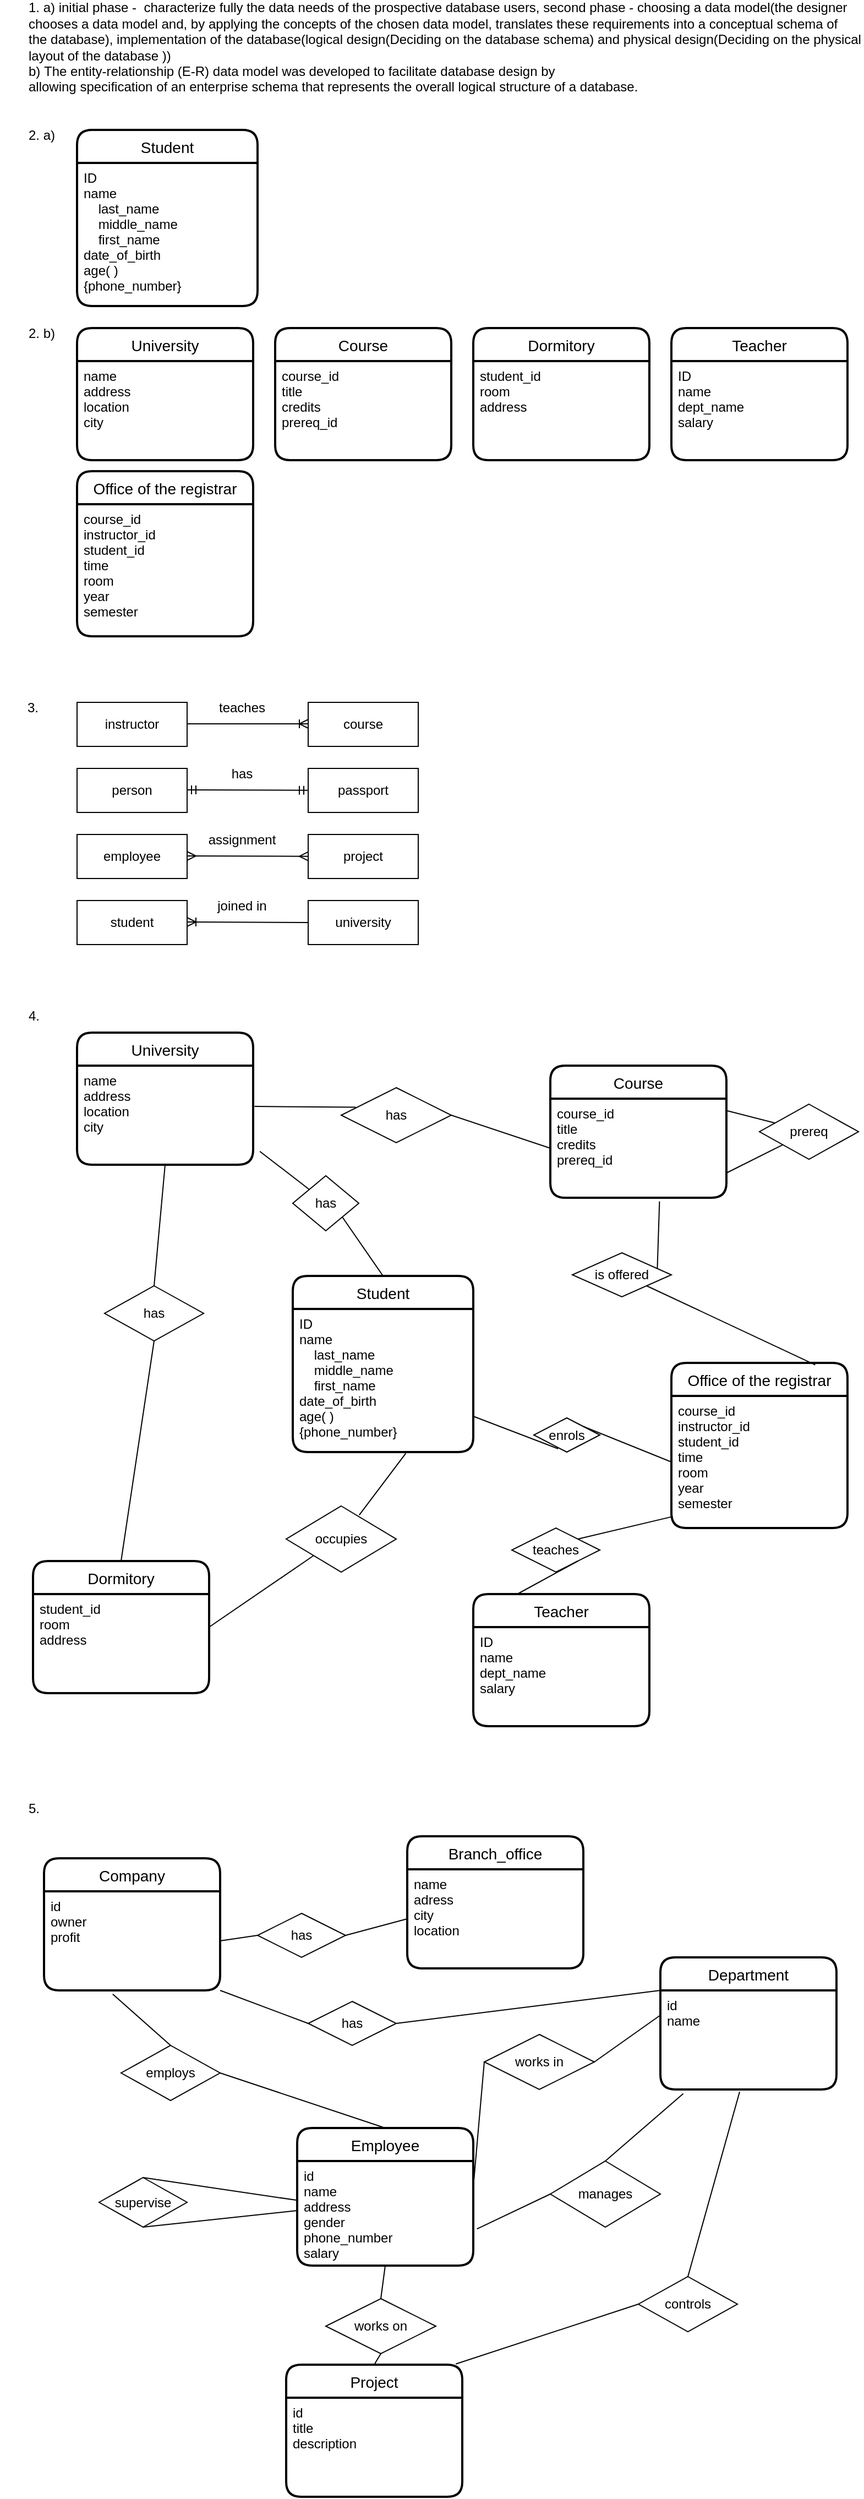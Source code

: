 <mxfile version="15.5.0" type="github"><diagram id="i9EGQifK6tF-2YyjFezC" name="Page-1"><mxGraphModel dx="1038" dy="579" grid="1" gridSize="10" guides="1" tooltips="1" connect="1" arrows="1" fold="1" page="1" pageScale="1" pageWidth="827" pageHeight="1169" math="0" shadow="0"><root><mxCell id="0"/><mxCell id="1" parent="0"/><mxCell id="CVP7ysabsIeFfwYgsKLq-1" value="1. a) initial phase -&amp;nbsp; characterize fully the data needs of the prospective database users, second phase - choosing a data model(&lt;span&gt;the designer chooses a data model and, by applying the concepts of the chosen data model, translates these requirements into a conceptual schema of the&amp;nbsp;&lt;/span&gt;&lt;span&gt;database)&lt;/span&gt;, implementation of the database(logical design(Deciding on the database schema) and physical design(Deciding on the physical layout of the database ))&lt;br&gt;b)&amp;nbsp;The entity-relationship (E-R) data model was developed to facilitate database design by&lt;br/&gt;allowing specification of an enterprise schema that represents the overall logical structure of a database." style="text;html=1;strokeColor=none;fillColor=none;align=left;verticalAlign=middle;whiteSpace=wrap;rounded=0;" parent="1" vertex="1"><mxGeometry x="34" y="70" width="760" height="30" as="geometry"/></mxCell><mxCell id="CVP7ysabsIeFfwYgsKLq-3" value="Student" style="swimlane;childLayout=stackLayout;horizontal=1;startSize=30;horizontalStack=0;rounded=1;fontSize=14;fontStyle=0;strokeWidth=2;resizeParent=0;resizeLast=1;shadow=0;dashed=0;align=center;" parent="1" vertex="1"><mxGeometry x="80" y="160" width="164" height="160" as="geometry"/></mxCell><mxCell id="CVP7ysabsIeFfwYgsKLq-4" value="ID&#10;name&#10;    last_name&#10;    middle_name&#10;    first_name&#10;date_of_birth&#10;age( )&#10;{phone_number}" style="align=left;strokeColor=none;fillColor=none;spacingLeft=4;fontSize=12;verticalAlign=top;resizable=0;rotatable=0;part=1;" parent="CVP7ysabsIeFfwYgsKLq-3" vertex="1"><mxGeometry y="30" width="164" height="130" as="geometry"/></mxCell><mxCell id="CVP7ysabsIeFfwYgsKLq-6" value="2. a)" style="text;html=1;strokeColor=none;fillColor=none;align=left;verticalAlign=middle;whiteSpace=wrap;rounded=0;" parent="1" vertex="1"><mxGeometry x="34" y="150" width="160" height="30" as="geometry"/></mxCell><mxCell id="cU1uQ82sw_wRK8b4agox-2" value="2. b)" style="text;html=1;strokeColor=none;fillColor=none;align=left;verticalAlign=middle;whiteSpace=wrap;rounded=0;" parent="1" vertex="1"><mxGeometry x="34" y="330" width="60" height="30" as="geometry"/></mxCell><mxCell id="cU1uQ82sw_wRK8b4agox-3" value="University" style="swimlane;childLayout=stackLayout;horizontal=1;startSize=30;horizontalStack=0;rounded=1;fontSize=14;fontStyle=0;strokeWidth=2;resizeParent=0;resizeLast=1;shadow=0;dashed=0;align=center;" parent="1" vertex="1"><mxGeometry x="80" y="340" width="160" height="120" as="geometry"/></mxCell><mxCell id="cU1uQ82sw_wRK8b4agox-4" value="name&#10;address&#10;location &#10;city" style="align=left;strokeColor=none;fillColor=none;spacingLeft=4;fontSize=12;verticalAlign=top;resizable=0;rotatable=0;part=1;" parent="cU1uQ82sw_wRK8b4agox-3" vertex="1"><mxGeometry y="30" width="160" height="90" as="geometry"/></mxCell><mxCell id="cU1uQ82sw_wRK8b4agox-5" value="Course" style="swimlane;childLayout=stackLayout;horizontal=1;startSize=30;horizontalStack=0;rounded=1;fontSize=14;fontStyle=0;strokeWidth=2;resizeParent=0;resizeLast=1;shadow=0;dashed=0;align=center;" parent="1" vertex="1"><mxGeometry x="260" y="340" width="160" height="120" as="geometry"/></mxCell><mxCell id="cU1uQ82sw_wRK8b4agox-6" value="course_id&#10;title&#10;credits&#10;prereq_id" style="align=left;strokeColor=none;fillColor=none;spacingLeft=4;fontSize=12;verticalAlign=top;resizable=0;rotatable=0;part=1;" parent="cU1uQ82sw_wRK8b4agox-5" vertex="1"><mxGeometry y="30" width="160" height="90" as="geometry"/></mxCell><mxCell id="cU1uQ82sw_wRK8b4agox-7" value="Dormitory" style="swimlane;childLayout=stackLayout;horizontal=1;startSize=30;horizontalStack=0;rounded=1;fontSize=14;fontStyle=0;strokeWidth=2;resizeParent=0;resizeLast=1;shadow=0;dashed=0;align=center;" parent="1" vertex="1"><mxGeometry x="440" y="340" width="160" height="120" as="geometry"/></mxCell><mxCell id="cU1uQ82sw_wRK8b4agox-8" value="student_id&#10;room&#10;address" style="align=left;strokeColor=none;fillColor=none;spacingLeft=4;fontSize=12;verticalAlign=top;resizable=0;rotatable=0;part=1;" parent="cU1uQ82sw_wRK8b4agox-7" vertex="1"><mxGeometry y="30" width="160" height="90" as="geometry"/></mxCell><mxCell id="cU1uQ82sw_wRK8b4agox-9" value="Teacher" style="swimlane;childLayout=stackLayout;horizontal=1;startSize=30;horizontalStack=0;rounded=1;fontSize=14;fontStyle=0;strokeWidth=2;resizeParent=0;resizeLast=1;shadow=0;dashed=0;align=center;" parent="1" vertex="1"><mxGeometry x="620" y="340" width="160" height="120" as="geometry"/></mxCell><mxCell id="cU1uQ82sw_wRK8b4agox-10" value="ID&#10;name&#10;dept_name&#10;salary" style="align=left;strokeColor=none;fillColor=none;spacingLeft=4;fontSize=12;verticalAlign=top;resizable=0;rotatable=0;part=1;" parent="cU1uQ82sw_wRK8b4agox-9" vertex="1"><mxGeometry y="30" width="160" height="90" as="geometry"/></mxCell><mxCell id="cU1uQ82sw_wRK8b4agox-12" value="Office of the registrar" style="swimlane;childLayout=stackLayout;horizontal=1;startSize=30;horizontalStack=0;rounded=1;fontSize=14;fontStyle=0;strokeWidth=2;resizeParent=0;resizeLast=1;shadow=0;dashed=0;align=center;" parent="1" vertex="1"><mxGeometry x="80" y="470" width="160" height="150" as="geometry"/></mxCell><mxCell id="cU1uQ82sw_wRK8b4agox-13" value="course_id&#10;instructor_id&#10;student_id&#10;time&#10;room&#10;year&#10;semester" style="align=left;strokeColor=none;fillColor=none;spacingLeft=4;fontSize=12;verticalAlign=top;resizable=0;rotatable=0;part=1;" parent="cU1uQ82sw_wRK8b4agox-12" vertex="1"><mxGeometry y="30" width="160" height="120" as="geometry"/></mxCell><mxCell id="_C2tWY8XjhrF0wJQTKR3-2" value="instructor" style="whiteSpace=wrap;html=1;align=center;" parent="1" vertex="1"><mxGeometry x="80" y="680" width="100" height="40" as="geometry"/></mxCell><mxCell id="_C2tWY8XjhrF0wJQTKR3-3" value="" style="fontSize=12;html=1;endArrow=ERoneToMany;rounded=0;" parent="1" edge="1"><mxGeometry width="100" height="100" relative="1" as="geometry"><mxPoint x="180" y="699.5" as="sourcePoint"/><mxPoint x="290" y="699.5" as="targetPoint"/></mxGeometry></mxCell><mxCell id="_C2tWY8XjhrF0wJQTKR3-4" value="course" style="whiteSpace=wrap;html=1;align=center;" parent="1" vertex="1"><mxGeometry x="290" y="680" width="100" height="40" as="geometry"/></mxCell><mxCell id="_C2tWY8XjhrF0wJQTKR3-5" value="person" style="whiteSpace=wrap;html=1;align=center;" parent="1" vertex="1"><mxGeometry x="80" y="740" width="100" height="40" as="geometry"/></mxCell><mxCell id="_C2tWY8XjhrF0wJQTKR3-6" value="" style="fontSize=12;html=1;endArrow=ERmandOne;startArrow=ERmandOne;rounded=0;" parent="1" target="_C2tWY8XjhrF0wJQTKR3-7" edge="1"><mxGeometry width="100" height="100" relative="1" as="geometry"><mxPoint x="180" y="759.5" as="sourcePoint"/><mxPoint x="290" y="759.5" as="targetPoint"/></mxGeometry></mxCell><mxCell id="_C2tWY8XjhrF0wJQTKR3-7" value="passport" style="whiteSpace=wrap;html=1;align=center;" parent="1" vertex="1"><mxGeometry x="290" y="740" width="100" height="40" as="geometry"/></mxCell><mxCell id="_C2tWY8XjhrF0wJQTKR3-8" value="employee" style="whiteSpace=wrap;html=1;align=center;" parent="1" vertex="1"><mxGeometry x="80" y="800" width="100" height="40" as="geometry"/></mxCell><mxCell id="_C2tWY8XjhrF0wJQTKR3-9" value="" style="fontSize=12;html=1;endArrow=ERmany;startArrow=ERmany;rounded=0;" parent="1" target="_C2tWY8XjhrF0wJQTKR3-10" edge="1"><mxGeometry width="100" height="100" relative="1" as="geometry"><mxPoint x="180" y="819.5" as="sourcePoint"/><mxPoint x="280" y="819.5" as="targetPoint"/></mxGeometry></mxCell><mxCell id="_C2tWY8XjhrF0wJQTKR3-10" value="project" style="whiteSpace=wrap;html=1;align=center;" parent="1" vertex="1"><mxGeometry x="290" y="800" width="100" height="40" as="geometry"/></mxCell><mxCell id="_C2tWY8XjhrF0wJQTKR3-11" value="student" style="whiteSpace=wrap;html=1;align=center;" parent="1" vertex="1"><mxGeometry x="80" y="860" width="100" height="40" as="geometry"/></mxCell><mxCell id="_C2tWY8XjhrF0wJQTKR3-12" value="" style="fontSize=12;html=1;endArrow=ERoneToMany;rounded=0;" parent="1" edge="1"><mxGeometry width="100" height="100" relative="1" as="geometry"><mxPoint x="290" y="880" as="sourcePoint"/><mxPoint x="180" y="879.5" as="targetPoint"/></mxGeometry></mxCell><mxCell id="_C2tWY8XjhrF0wJQTKR3-14" value="university" style="whiteSpace=wrap;html=1;align=center;" parent="1" vertex="1"><mxGeometry x="290" y="860" width="100" height="40" as="geometry"/></mxCell><mxCell id="_C2tWY8XjhrF0wJQTKR3-15" value="teaches" style="text;html=1;strokeColor=none;fillColor=none;align=center;verticalAlign=middle;whiteSpace=wrap;rounded=0;" parent="1" vertex="1"><mxGeometry x="200" y="670" width="60" height="30" as="geometry"/></mxCell><mxCell id="_C2tWY8XjhrF0wJQTKR3-16" value="joined in" style="text;html=1;strokeColor=none;fillColor=none;align=center;verticalAlign=middle;whiteSpace=wrap;rounded=0;" parent="1" vertex="1"><mxGeometry x="200" y="850" width="60" height="30" as="geometry"/></mxCell><mxCell id="_C2tWY8XjhrF0wJQTKR3-17" value="has" style="text;html=1;strokeColor=none;fillColor=none;align=center;verticalAlign=middle;whiteSpace=wrap;rounded=0;" parent="1" vertex="1"><mxGeometry x="200" y="730" width="60" height="30" as="geometry"/></mxCell><mxCell id="_C2tWY8XjhrF0wJQTKR3-19" value="assignment" style="text;html=1;strokeColor=none;fillColor=none;align=center;verticalAlign=middle;whiteSpace=wrap;rounded=0;" parent="1" vertex="1"><mxGeometry x="200" y="790" width="60" height="30" as="geometry"/></mxCell><mxCell id="_C2tWY8XjhrF0wJQTKR3-20" value="3." style="text;html=1;strokeColor=none;fillColor=none;align=center;verticalAlign=middle;whiteSpace=wrap;rounded=0;" parent="1" vertex="1"><mxGeometry x="10" y="670" width="60" height="30" as="geometry"/></mxCell><mxCell id="_C2tWY8XjhrF0wJQTKR3-21" value="University" style="swimlane;childLayout=stackLayout;horizontal=1;startSize=30;horizontalStack=0;rounded=1;fontSize=14;fontStyle=0;strokeWidth=2;resizeParent=0;resizeLast=1;shadow=0;dashed=0;align=center;" parent="1" vertex="1"><mxGeometry x="80" y="980" width="160" height="120" as="geometry"/></mxCell><mxCell id="_C2tWY8XjhrF0wJQTKR3-22" value="name&#10;address&#10;location&#10;city" style="align=left;strokeColor=none;fillColor=none;spacingLeft=4;fontSize=12;verticalAlign=top;resizable=0;rotatable=0;part=1;" parent="_C2tWY8XjhrF0wJQTKR3-21" vertex="1"><mxGeometry y="30" width="160" height="90" as="geometry"/></mxCell><mxCell id="_C2tWY8XjhrF0wJQTKR3-23" value="Course" style="swimlane;childLayout=stackLayout;horizontal=1;startSize=30;horizontalStack=0;rounded=1;fontSize=14;fontStyle=0;strokeWidth=2;resizeParent=0;resizeLast=1;shadow=0;dashed=0;align=center;" parent="1" vertex="1"><mxGeometry x="510" y="1010" width="160" height="120" as="geometry"/></mxCell><mxCell id="_C2tWY8XjhrF0wJQTKR3-24" value="course_id&#10;title&#10;credits&#10;prereq_id" style="align=left;strokeColor=none;fillColor=none;spacingLeft=4;fontSize=12;verticalAlign=top;resizable=0;rotatable=0;part=1;" parent="_C2tWY8XjhrF0wJQTKR3-23" vertex="1"><mxGeometry y="30" width="160" height="90" as="geometry"/></mxCell><mxCell id="_C2tWY8XjhrF0wJQTKR3-27" value="has" style="shape=rhombus;perimeter=rhombusPerimeter;whiteSpace=wrap;html=1;align=center;" parent="1" vertex="1"><mxGeometry x="320" y="1030" width="100" height="50" as="geometry"/></mxCell><mxCell id="_C2tWY8XjhrF0wJQTKR3-28" value="" style="endArrow=none;html=1;rounded=0;exitX=1.008;exitY=0.411;exitDx=0;exitDy=0;exitPerimeter=0;entryX=0.132;entryY=0.356;entryDx=0;entryDy=0;entryPerimeter=0;" parent="1" source="_C2tWY8XjhrF0wJQTKR3-22" target="_C2tWY8XjhrF0wJQTKR3-27" edge="1"><mxGeometry relative="1" as="geometry"><mxPoint x="230" y="1060" as="sourcePoint"/><mxPoint x="300" y="1055" as="targetPoint"/></mxGeometry></mxCell><mxCell id="_C2tWY8XjhrF0wJQTKR3-29" value="" style="endArrow=none;html=1;rounded=0;exitX=1;exitY=0.5;exitDx=0;exitDy=0;entryX=0;entryY=0.5;entryDx=0;entryDy=0;strokeWidth=1;" parent="1" source="_C2tWY8XjhrF0wJQTKR3-27" target="_C2tWY8XjhrF0wJQTKR3-24" edge="1"><mxGeometry relative="1" as="geometry"><mxPoint x="440" y="1110" as="sourcePoint"/><mxPoint x="600" y="1110" as="targetPoint"/></mxGeometry></mxCell><mxCell id="_C2tWY8XjhrF0wJQTKR3-30" value="prereq" style="shape=rhombus;perimeter=rhombusPerimeter;whiteSpace=wrap;html=1;align=center;" parent="1" vertex="1"><mxGeometry x="700" y="1045" width="90" height="50" as="geometry"/></mxCell><mxCell id="_C2tWY8XjhrF0wJQTKR3-31" value="" style="endArrow=none;html=1;rounded=0;strokeWidth=1;exitX=1.005;exitY=0.122;exitDx=0;exitDy=0;exitPerimeter=0;" parent="1" source="_C2tWY8XjhrF0wJQTKR3-24" target="_C2tWY8XjhrF0wJQTKR3-30" edge="1"><mxGeometry relative="1" as="geometry"><mxPoint x="667" y="1045" as="sourcePoint"/><mxPoint x="827" y="1045" as="targetPoint"/></mxGeometry></mxCell><mxCell id="_C2tWY8XjhrF0wJQTKR3-32" value="" style="endArrow=none;html=1;rounded=0;strokeWidth=1;exitX=1;exitY=0.75;exitDx=0;exitDy=0;" parent="1" source="_C2tWY8XjhrF0wJQTKR3-24" target="_C2tWY8XjhrF0wJQTKR3-30" edge="1"><mxGeometry relative="1" as="geometry"><mxPoint x="440" y="1150" as="sourcePoint"/><mxPoint x="600" y="1150" as="targetPoint"/></mxGeometry></mxCell><mxCell id="_C2tWY8XjhrF0wJQTKR3-33" value="Student" style="swimlane;childLayout=stackLayout;horizontal=1;startSize=30;horizontalStack=0;rounded=1;fontSize=14;fontStyle=0;strokeWidth=2;resizeParent=0;resizeLast=1;shadow=0;dashed=0;align=center;" parent="1" vertex="1"><mxGeometry x="276" y="1201" width="164" height="160" as="geometry"/></mxCell><mxCell id="_C2tWY8XjhrF0wJQTKR3-34" value="ID&#10;name&#10;    last_name&#10;    middle_name&#10;    first_name&#10;date_of_birth&#10;age( )&#10;{phone_number}" style="align=left;strokeColor=none;fillColor=none;spacingLeft=4;fontSize=12;verticalAlign=top;resizable=0;rotatable=0;part=1;" parent="_C2tWY8XjhrF0wJQTKR3-33" vertex="1"><mxGeometry y="30" width="164" height="130" as="geometry"/></mxCell><mxCell id="_C2tWY8XjhrF0wJQTKR3-35" value="enrols" style="shape=rhombus;perimeter=rhombusPerimeter;whiteSpace=wrap;html=1;align=center;" parent="1" vertex="1"><mxGeometry x="495" y="1330" width="60" height="31" as="geometry"/></mxCell><mxCell id="_C2tWY8XjhrF0wJQTKR3-36" value="" style="endArrow=none;html=1;rounded=0;strokeWidth=1;exitX=0;exitY=0.5;exitDx=0;exitDy=0;entryX=1;entryY=0;entryDx=0;entryDy=0;" parent="1" source="_C2tWY8XjhrF0wJQTKR3-39" target="_C2tWY8XjhrF0wJQTKR3-35" edge="1"><mxGeometry relative="1" as="geometry"><mxPoint x="440" y="1320" as="sourcePoint"/><mxPoint x="600" y="1320" as="targetPoint"/></mxGeometry></mxCell><mxCell id="_C2tWY8XjhrF0wJQTKR3-37" value="" style="endArrow=none;html=1;rounded=0;strokeWidth=1;exitX=0.369;exitY=0.904;exitDx=0;exitDy=0;exitPerimeter=0;entryX=1;entryY=0.75;entryDx=0;entryDy=0;" parent="1" source="_C2tWY8XjhrF0wJQTKR3-35" target="_C2tWY8XjhrF0wJQTKR3-34" edge="1"><mxGeometry relative="1" as="geometry"><mxPoint x="440" y="1320" as="sourcePoint"/><mxPoint x="600" y="1320" as="targetPoint"/></mxGeometry></mxCell><mxCell id="_C2tWY8XjhrF0wJQTKR3-38" value="Office of the registrar" style="swimlane;childLayout=stackLayout;horizontal=1;startSize=30;horizontalStack=0;rounded=1;fontSize=14;fontStyle=0;strokeWidth=2;resizeParent=0;resizeLast=1;shadow=0;dashed=0;align=center;" parent="1" vertex="1"><mxGeometry x="620" y="1280" width="160" height="150" as="geometry"/></mxCell><mxCell id="_C2tWY8XjhrF0wJQTKR3-39" value="course_id&#10;instructor_id&#10;student_id&#10;time&#10;room&#10;year&#10;semester" style="align=left;strokeColor=none;fillColor=none;spacingLeft=4;fontSize=12;verticalAlign=top;resizable=0;rotatable=0;part=1;" parent="_C2tWY8XjhrF0wJQTKR3-38" vertex="1"><mxGeometry y="30" width="160" height="120" as="geometry"/></mxCell><mxCell id="_C2tWY8XjhrF0wJQTKR3-40" value="Teacher" style="swimlane;childLayout=stackLayout;horizontal=1;startSize=30;horizontalStack=0;rounded=1;fontSize=14;fontStyle=0;strokeWidth=2;resizeParent=0;resizeLast=1;shadow=0;dashed=0;align=center;" parent="1" vertex="1"><mxGeometry x="440" y="1490" width="160" height="120" as="geometry"/></mxCell><mxCell id="_C2tWY8XjhrF0wJQTKR3-41" value="ID&#10;name&#10;dept_name&#10;salary" style="align=left;strokeColor=none;fillColor=none;spacingLeft=4;fontSize=12;verticalAlign=top;resizable=0;rotatable=0;part=1;" parent="_C2tWY8XjhrF0wJQTKR3-40" vertex="1"><mxGeometry y="30" width="160" height="90" as="geometry"/></mxCell><mxCell id="_C2tWY8XjhrF0wJQTKR3-42" value="teaches" style="shape=rhombus;perimeter=rhombusPerimeter;whiteSpace=wrap;html=1;align=center;" parent="1" vertex="1"><mxGeometry x="475" y="1430" width="80" height="40" as="geometry"/></mxCell><mxCell id="_C2tWY8XjhrF0wJQTKR3-43" value="" style="endArrow=none;html=1;rounded=0;strokeWidth=1;exitX=0.25;exitY=0;exitDx=0;exitDy=0;entryX=1;entryY=1;entryDx=0;entryDy=0;" parent="1" source="_C2tWY8XjhrF0wJQTKR3-40" target="_C2tWY8XjhrF0wJQTKR3-42" edge="1"><mxGeometry relative="1" as="geometry"><mxPoint x="440" y="1110" as="sourcePoint"/><mxPoint x="370" y="1490" as="targetPoint"/></mxGeometry></mxCell><mxCell id="_C2tWY8XjhrF0wJQTKR3-44" value="" style="endArrow=none;html=1;rounded=0;strokeWidth=1;exitX=1;exitY=0;exitDx=0;exitDy=0;entryX=0.008;entryY=0.913;entryDx=0;entryDy=0;entryPerimeter=0;" parent="1" source="_C2tWY8XjhrF0wJQTKR3-42" target="_C2tWY8XjhrF0wJQTKR3-39" edge="1"><mxGeometry relative="1" as="geometry"><mxPoint x="440" y="1110" as="sourcePoint"/><mxPoint x="600" y="1110" as="targetPoint"/></mxGeometry></mxCell><mxCell id="_C2tWY8XjhrF0wJQTKR3-45" value="is offered" style="shape=rhombus;perimeter=rhombusPerimeter;whiteSpace=wrap;html=1;align=center;" parent="1" vertex="1"><mxGeometry x="530" y="1180" width="90" height="40" as="geometry"/></mxCell><mxCell id="_C2tWY8XjhrF0wJQTKR3-46" value="" style="endArrow=none;html=1;rounded=0;strokeWidth=1;exitX=0.817;exitY=0.012;exitDx=0;exitDy=0;exitPerimeter=0;entryX=1;entryY=1;entryDx=0;entryDy=0;" parent="1" source="_C2tWY8XjhrF0wJQTKR3-38" target="_C2tWY8XjhrF0wJQTKR3-45" edge="1"><mxGeometry relative="1" as="geometry"><mxPoint x="440" y="1230" as="sourcePoint"/><mxPoint x="600" y="1230" as="targetPoint"/></mxGeometry></mxCell><mxCell id="_C2tWY8XjhrF0wJQTKR3-48" value="" style="endArrow=none;html=1;rounded=0;strokeWidth=1;exitX=0.858;exitY=0.355;exitDx=0;exitDy=0;entryX=0.62;entryY=1.038;entryDx=0;entryDy=0;entryPerimeter=0;exitPerimeter=0;" parent="1" source="_C2tWY8XjhrF0wJQTKR3-45" target="_C2tWY8XjhrF0wJQTKR3-24" edge="1"><mxGeometry relative="1" as="geometry"><mxPoint x="440" y="1230" as="sourcePoint"/><mxPoint x="600" y="1230" as="targetPoint"/></mxGeometry></mxCell><mxCell id="_C2tWY8XjhrF0wJQTKR3-49" value="Dormitory" style="swimlane;childLayout=stackLayout;horizontal=1;startSize=30;horizontalStack=0;rounded=1;fontSize=14;fontStyle=0;strokeWidth=2;resizeParent=0;resizeLast=1;shadow=0;dashed=0;align=center;" parent="1" vertex="1"><mxGeometry x="40" y="1460" width="160" height="120" as="geometry"/></mxCell><mxCell id="_C2tWY8XjhrF0wJQTKR3-50" value="student_id&#10;room&#10;address" style="align=left;strokeColor=none;fillColor=none;spacingLeft=4;fontSize=12;verticalAlign=top;resizable=0;rotatable=0;part=1;" parent="_C2tWY8XjhrF0wJQTKR3-49" vertex="1"><mxGeometry y="30" width="160" height="90" as="geometry"/></mxCell><mxCell id="_C2tWY8XjhrF0wJQTKR3-51" value="has" style="shape=rhombus;perimeter=rhombusPerimeter;whiteSpace=wrap;html=1;align=center;" parent="1" vertex="1"><mxGeometry x="105" y="1210" width="90" height="50" as="geometry"/></mxCell><mxCell id="_C2tWY8XjhrF0wJQTKR3-52" value="" style="endArrow=none;html=1;rounded=0;strokeWidth=1;exitX=0.5;exitY=1;exitDx=0;exitDy=0;entryX=0.5;entryY=0;entryDx=0;entryDy=0;" parent="1" source="_C2tWY8XjhrF0wJQTKR3-21" target="_C2tWY8XjhrF0wJQTKR3-51" edge="1"><mxGeometry relative="1" as="geometry"><mxPoint x="280" y="1130" as="sourcePoint"/><mxPoint x="440" y="1130" as="targetPoint"/></mxGeometry></mxCell><mxCell id="_C2tWY8XjhrF0wJQTKR3-53" value="" style="endArrow=none;html=1;rounded=0;strokeWidth=1;exitX=0.5;exitY=0;exitDx=0;exitDy=0;entryX=0.5;entryY=1;entryDx=0;entryDy=0;" parent="1" source="_C2tWY8XjhrF0wJQTKR3-49" target="_C2tWY8XjhrF0wJQTKR3-51" edge="1"><mxGeometry relative="1" as="geometry"><mxPoint x="280" y="1130" as="sourcePoint"/><mxPoint x="440" y="1130" as="targetPoint"/></mxGeometry></mxCell><mxCell id="_C2tWY8XjhrF0wJQTKR3-55" value="has" style="shape=rhombus;perimeter=rhombusPerimeter;whiteSpace=wrap;html=1;align=center;" parent="1" vertex="1"><mxGeometry x="276" y="1110" width="60" height="50" as="geometry"/></mxCell><mxCell id="_C2tWY8XjhrF0wJQTKR3-56" value="" style="endArrow=none;html=1;rounded=0;strokeWidth=1;exitX=1.038;exitY=0.865;exitDx=0;exitDy=0;exitPerimeter=0;entryX=0;entryY=0;entryDx=0;entryDy=0;" parent="1" source="_C2tWY8XjhrF0wJQTKR3-22" target="_C2tWY8XjhrF0wJQTKR3-55" edge="1"><mxGeometry relative="1" as="geometry"><mxPoint x="280" y="1260" as="sourcePoint"/><mxPoint x="440" y="1260" as="targetPoint"/></mxGeometry></mxCell><mxCell id="_C2tWY8XjhrF0wJQTKR3-57" value="" style="endArrow=none;html=1;rounded=0;strokeWidth=1;exitX=1;exitY=1;exitDx=0;exitDy=0;entryX=0.5;entryY=0;entryDx=0;entryDy=0;" parent="1" source="_C2tWY8XjhrF0wJQTKR3-55" target="_C2tWY8XjhrF0wJQTKR3-33" edge="1"><mxGeometry relative="1" as="geometry"><mxPoint x="280" y="1260" as="sourcePoint"/><mxPoint x="440" y="1260" as="targetPoint"/></mxGeometry></mxCell><mxCell id="_C2tWY8XjhrF0wJQTKR3-58" value="occupies" style="shape=rhombus;perimeter=rhombusPerimeter;whiteSpace=wrap;html=1;align=center;" parent="1" vertex="1"><mxGeometry x="270" y="1410" width="100" height="60" as="geometry"/></mxCell><mxCell id="_C2tWY8XjhrF0wJQTKR3-59" value="" style="endArrow=none;html=1;rounded=0;strokeWidth=1;exitX=1;exitY=0.5;exitDx=0;exitDy=0;entryX=0;entryY=1;entryDx=0;entryDy=0;" parent="1" source="_C2tWY8XjhrF0wJQTKR3-49" target="_C2tWY8XjhrF0wJQTKR3-58" edge="1"><mxGeometry relative="1" as="geometry"><mxPoint x="280" y="1330" as="sourcePoint"/><mxPoint x="440" y="1330" as="targetPoint"/></mxGeometry></mxCell><mxCell id="_C2tWY8XjhrF0wJQTKR3-60" value="" style="endArrow=none;html=1;rounded=0;strokeWidth=1;exitX=0.664;exitY=0.136;exitDx=0;exitDy=0;exitPerimeter=0;entryX=0.626;entryY=1.009;entryDx=0;entryDy=0;entryPerimeter=0;" parent="1" source="_C2tWY8XjhrF0wJQTKR3-58" target="_C2tWY8XjhrF0wJQTKR3-34" edge="1"><mxGeometry relative="1" as="geometry"><mxPoint x="280" y="1330" as="sourcePoint"/><mxPoint x="440" y="1330" as="targetPoint"/></mxGeometry></mxCell><mxCell id="_C2tWY8XjhrF0wJQTKR3-61" value="4." style="text;html=1;strokeColor=none;fillColor=none;align=left;verticalAlign=middle;whiteSpace=wrap;rounded=0;" parent="1" vertex="1"><mxGeometry x="34" y="950" width="60" height="30" as="geometry"/></mxCell><mxCell id="_C2tWY8XjhrF0wJQTKR3-62" value="Employee" style="swimlane;childLayout=stackLayout;horizontal=1;startSize=30;horizontalStack=0;rounded=1;fontSize=14;fontStyle=0;strokeWidth=2;resizeParent=0;resizeLast=1;shadow=0;dashed=0;align=center;" parent="1" vertex="1"><mxGeometry x="280" y="1975" width="160" height="125" as="geometry"/></mxCell><mxCell id="_C2tWY8XjhrF0wJQTKR3-63" value="id&#10;name&#10;address&#10;gender&#10;phone_number&#10;salary" style="align=left;strokeColor=none;fillColor=none;spacingLeft=4;fontSize=12;verticalAlign=top;resizable=0;rotatable=0;part=1;" parent="_C2tWY8XjhrF0wJQTKR3-62" vertex="1"><mxGeometry y="30" width="160" height="95" as="geometry"/></mxCell><mxCell id="_C2tWY8XjhrF0wJQTKR3-64" value="Department" style="swimlane;childLayout=stackLayout;horizontal=1;startSize=30;horizontalStack=0;rounded=1;fontSize=14;fontStyle=0;strokeWidth=2;resizeParent=0;resizeLast=1;shadow=0;dashed=0;align=center;" parent="1" vertex="1"><mxGeometry x="610" y="1820" width="160" height="120" as="geometry"/></mxCell><mxCell id="_C2tWY8XjhrF0wJQTKR3-65" value="id&#10;name" style="align=left;strokeColor=none;fillColor=none;spacingLeft=4;fontSize=12;verticalAlign=top;resizable=0;rotatable=0;part=1;" parent="_C2tWY8XjhrF0wJQTKR3-64" vertex="1"><mxGeometry y="30" width="160" height="90" as="geometry"/></mxCell><mxCell id="_C2tWY8XjhrF0wJQTKR3-66" value="works in" style="shape=rhombus;perimeter=rhombusPerimeter;whiteSpace=wrap;html=1;align=center;" parent="1" vertex="1"><mxGeometry x="450" y="1890" width="100" height="50" as="geometry"/></mxCell><mxCell id="_C2tWY8XjhrF0wJQTKR3-67" value="" style="endArrow=none;html=1;rounded=0;strokeWidth=1;exitX=1;exitY=0.25;exitDx=0;exitDy=0;entryX=0;entryY=0.5;entryDx=0;entryDy=0;" parent="1" source="_C2tWY8XjhrF0wJQTKR3-63" target="_C2tWY8XjhrF0wJQTKR3-66" edge="1"><mxGeometry relative="1" as="geometry"><mxPoint x="280" y="1840" as="sourcePoint"/><mxPoint x="440" y="1840" as="targetPoint"/></mxGeometry></mxCell><mxCell id="_C2tWY8XjhrF0wJQTKR3-68" value="" style="endArrow=none;html=1;rounded=0;strokeWidth=1;exitX=0;exitY=0.25;exitDx=0;exitDy=0;entryX=1;entryY=0.5;entryDx=0;entryDy=0;" parent="1" source="_C2tWY8XjhrF0wJQTKR3-65" target="_C2tWY8XjhrF0wJQTKR3-66" edge="1"><mxGeometry relative="1" as="geometry"><mxPoint x="280" y="1840" as="sourcePoint"/><mxPoint x="440" y="1840" as="targetPoint"/></mxGeometry></mxCell><mxCell id="_C2tWY8XjhrF0wJQTKR3-69" value="Project" style="swimlane;childLayout=stackLayout;horizontal=1;startSize=30;horizontalStack=0;rounded=1;fontSize=14;fontStyle=0;strokeWidth=2;resizeParent=0;resizeLast=1;shadow=0;dashed=0;align=center;" parent="1" vertex="1"><mxGeometry x="270" y="2190" width="160" height="120" as="geometry"/></mxCell><mxCell id="_C2tWY8XjhrF0wJQTKR3-70" value="id&#10;title&#10;description" style="align=left;strokeColor=none;fillColor=none;spacingLeft=4;fontSize=12;verticalAlign=top;resizable=0;rotatable=0;part=1;" parent="_C2tWY8XjhrF0wJQTKR3-69" vertex="1"><mxGeometry y="30" width="160" height="90" as="geometry"/></mxCell><mxCell id="_C2tWY8XjhrF0wJQTKR3-71" value="works on" style="shape=rhombus;perimeter=rhombusPerimeter;whiteSpace=wrap;html=1;align=center;" parent="1" vertex="1"><mxGeometry x="306" y="2130" width="100" height="50" as="geometry"/></mxCell><mxCell id="_C2tWY8XjhrF0wJQTKR3-72" value="" style="endArrow=none;html=1;rounded=0;strokeWidth=1;exitX=0.5;exitY=0;exitDx=0;exitDy=0;entryX=0.5;entryY=1;entryDx=0;entryDy=0;" parent="1" source="_C2tWY8XjhrF0wJQTKR3-71" target="_C2tWY8XjhrF0wJQTKR3-62" edge="1"><mxGeometry relative="1" as="geometry"><mxPoint x="280" y="1840" as="sourcePoint"/><mxPoint x="440" y="1840" as="targetPoint"/></mxGeometry></mxCell><mxCell id="_C2tWY8XjhrF0wJQTKR3-73" value="" style="endArrow=none;html=1;rounded=0;strokeWidth=1;exitX=0.5;exitY=0;exitDx=0;exitDy=0;entryX=0.5;entryY=1;entryDx=0;entryDy=0;" parent="1" source="_C2tWY8XjhrF0wJQTKR3-69" target="_C2tWY8XjhrF0wJQTKR3-71" edge="1"><mxGeometry relative="1" as="geometry"><mxPoint x="280" y="1840" as="sourcePoint"/><mxPoint x="440" y="1840" as="targetPoint"/></mxGeometry></mxCell><mxCell id="_C2tWY8XjhrF0wJQTKR3-74" value="manages" style="shape=rhombus;perimeter=rhombusPerimeter;whiteSpace=wrap;html=1;align=center;" parent="1" vertex="1"><mxGeometry x="510" y="2005" width="100" height="60" as="geometry"/></mxCell><mxCell id="_C2tWY8XjhrF0wJQTKR3-75" value="" style="endArrow=none;html=1;rounded=0;strokeWidth=1;exitX=1.021;exitY=0.649;exitDx=0;exitDy=0;exitPerimeter=0;entryX=0;entryY=0.5;entryDx=0;entryDy=0;" parent="1" source="_C2tWY8XjhrF0wJQTKR3-63" target="_C2tWY8XjhrF0wJQTKR3-74" edge="1"><mxGeometry relative="1" as="geometry"><mxPoint x="280" y="1840" as="sourcePoint"/><mxPoint x="440" y="1840" as="targetPoint"/></mxGeometry></mxCell><mxCell id="_C2tWY8XjhrF0wJQTKR3-77" value="" style="endArrow=none;html=1;rounded=0;strokeWidth=1;exitX=0.5;exitY=0;exitDx=0;exitDy=0;entryX=0.13;entryY=1.042;entryDx=0;entryDy=0;entryPerimeter=0;" parent="1" source="_C2tWY8XjhrF0wJQTKR3-74" target="_C2tWY8XjhrF0wJQTKR3-65" edge="1"><mxGeometry relative="1" as="geometry"><mxPoint x="280" y="1840" as="sourcePoint"/><mxPoint x="440" y="1840" as="targetPoint"/></mxGeometry></mxCell><mxCell id="ZQm1BLNL9DZ2w6NT8Dzi-1" value="Company" style="swimlane;childLayout=stackLayout;horizontal=1;startSize=30;horizontalStack=0;rounded=1;fontSize=14;fontStyle=0;strokeWidth=2;resizeParent=0;resizeLast=1;shadow=0;dashed=0;align=center;" vertex="1" parent="1"><mxGeometry x="50" y="1730" width="160" height="120" as="geometry"/></mxCell><mxCell id="ZQm1BLNL9DZ2w6NT8Dzi-2" value="id&#10;owner&#10;profit" style="align=left;strokeColor=none;fillColor=none;spacingLeft=4;fontSize=12;verticalAlign=top;resizable=0;rotatable=0;part=1;" vertex="1" parent="ZQm1BLNL9DZ2w6NT8Dzi-1"><mxGeometry y="30" width="160" height="90" as="geometry"/></mxCell><mxCell id="ZQm1BLNL9DZ2w6NT8Dzi-3" value="Branch_office" style="swimlane;childLayout=stackLayout;horizontal=1;startSize=30;horizontalStack=0;rounded=1;fontSize=14;fontStyle=0;strokeWidth=2;resizeParent=0;resizeLast=1;shadow=0;dashed=0;align=center;" vertex="1" parent="1"><mxGeometry x="380" y="1710" width="160" height="120" as="geometry"/></mxCell><mxCell id="ZQm1BLNL9DZ2w6NT8Dzi-4" value="name&#10;adress&#10;city&#10;location" style="align=left;strokeColor=none;fillColor=none;spacingLeft=4;fontSize=12;verticalAlign=top;resizable=0;rotatable=0;part=1;" vertex="1" parent="ZQm1BLNL9DZ2w6NT8Dzi-3"><mxGeometry y="30" width="160" height="90" as="geometry"/></mxCell><mxCell id="ZQm1BLNL9DZ2w6NT8Dzi-5" value="has" style="shape=rhombus;perimeter=rhombusPerimeter;whiteSpace=wrap;html=1;align=center;" vertex="1" parent="1"><mxGeometry x="244" y="1780" width="80" height="40" as="geometry"/></mxCell><mxCell id="ZQm1BLNL9DZ2w6NT8Dzi-8" value="" style="endArrow=none;html=1;rounded=0;exitX=1;exitY=0.5;exitDx=0;exitDy=0;entryX=0;entryY=0.5;entryDx=0;entryDy=0;" edge="1" parent="1" source="ZQm1BLNL9DZ2w6NT8Dzi-2" target="ZQm1BLNL9DZ2w6NT8Dzi-5"><mxGeometry relative="1" as="geometry"><mxPoint x="330" y="1890" as="sourcePoint"/><mxPoint x="490" y="1890" as="targetPoint"/></mxGeometry></mxCell><mxCell id="ZQm1BLNL9DZ2w6NT8Dzi-9" value="" style="endArrow=none;html=1;rounded=0;exitX=1;exitY=0.5;exitDx=0;exitDy=0;entryX=0;entryY=0.5;entryDx=0;entryDy=0;" edge="1" parent="1" source="ZQm1BLNL9DZ2w6NT8Dzi-5" target="ZQm1BLNL9DZ2w6NT8Dzi-4"><mxGeometry relative="1" as="geometry"><mxPoint x="330" y="1890" as="sourcePoint"/><mxPoint x="490" y="1890" as="targetPoint"/></mxGeometry></mxCell><mxCell id="ZQm1BLNL9DZ2w6NT8Dzi-10" value="employs" style="shape=rhombus;perimeter=rhombusPerimeter;whiteSpace=wrap;html=1;align=center;" vertex="1" parent="1"><mxGeometry x="120" y="1900" width="90" height="50" as="geometry"/></mxCell><mxCell id="ZQm1BLNL9DZ2w6NT8Dzi-11" value="" style="endArrow=none;html=1;rounded=0;exitX=0.39;exitY=1.038;exitDx=0;exitDy=0;exitPerimeter=0;entryX=0.5;entryY=0;entryDx=0;entryDy=0;" edge="1" parent="1" source="ZQm1BLNL9DZ2w6NT8Dzi-2" target="ZQm1BLNL9DZ2w6NT8Dzi-10"><mxGeometry relative="1" as="geometry"><mxPoint x="330" y="1960" as="sourcePoint"/><mxPoint x="490" y="1960" as="targetPoint"/></mxGeometry></mxCell><mxCell id="ZQm1BLNL9DZ2w6NT8Dzi-12" value="" style="endArrow=none;html=1;rounded=0;exitX=1;exitY=0.5;exitDx=0;exitDy=0;entryX=0.5;entryY=0;entryDx=0;entryDy=0;" edge="1" parent="1" source="ZQm1BLNL9DZ2w6NT8Dzi-10" target="_C2tWY8XjhrF0wJQTKR3-62"><mxGeometry relative="1" as="geometry"><mxPoint x="330" y="1960" as="sourcePoint"/><mxPoint x="490" y="1960" as="targetPoint"/></mxGeometry></mxCell><mxCell id="ZQm1BLNL9DZ2w6NT8Dzi-13" value="controls" style="shape=rhombus;perimeter=rhombusPerimeter;whiteSpace=wrap;html=1;align=center;" vertex="1" parent="1"><mxGeometry x="590" y="2110" width="90" height="50" as="geometry"/></mxCell><mxCell id="ZQm1BLNL9DZ2w6NT8Dzi-14" value="" style="endArrow=none;html=1;rounded=0;exitX=0.963;exitY=-0.005;exitDx=0;exitDy=0;exitPerimeter=0;entryX=0;entryY=0.5;entryDx=0;entryDy=0;" edge="1" parent="1" source="_C2tWY8XjhrF0wJQTKR3-69" target="ZQm1BLNL9DZ2w6NT8Dzi-13"><mxGeometry relative="1" as="geometry"><mxPoint x="330" y="2120" as="sourcePoint"/><mxPoint x="490" y="2120" as="targetPoint"/></mxGeometry></mxCell><mxCell id="ZQm1BLNL9DZ2w6NT8Dzi-15" value="" style="endArrow=none;html=1;rounded=0;entryX=0.5;entryY=0;entryDx=0;entryDy=0;exitX=0.45;exitY=1.024;exitDx=0;exitDy=0;exitPerimeter=0;" edge="1" parent="1" source="_C2tWY8XjhrF0wJQTKR3-65" target="ZQm1BLNL9DZ2w6NT8Dzi-13"><mxGeometry relative="1" as="geometry"><mxPoint x="330" y="2120" as="sourcePoint"/><mxPoint x="490" y="2120" as="targetPoint"/></mxGeometry></mxCell><mxCell id="ZQm1BLNL9DZ2w6NT8Dzi-16" value="supervise" style="shape=rhombus;perimeter=rhombusPerimeter;whiteSpace=wrap;html=1;align=center;" vertex="1" parent="1"><mxGeometry x="100" y="2020" width="80" height="45" as="geometry"/></mxCell><mxCell id="ZQm1BLNL9DZ2w6NT8Dzi-17" value="" style="endArrow=none;html=1;rounded=0;exitX=0.5;exitY=0;exitDx=0;exitDy=0;" edge="1" parent="1" source="ZQm1BLNL9DZ2w6NT8Dzi-16" target="_C2tWY8XjhrF0wJQTKR3-63"><mxGeometry relative="1" as="geometry"><mxPoint x="330" y="1940" as="sourcePoint"/><mxPoint x="490" y="1940" as="targetPoint"/></mxGeometry></mxCell><mxCell id="ZQm1BLNL9DZ2w6NT8Dzi-18" value="" style="endArrow=none;html=1;rounded=0;exitX=0.5;exitY=1;exitDx=0;exitDy=0;" edge="1" parent="1" source="ZQm1BLNL9DZ2w6NT8Dzi-16"><mxGeometry relative="1" as="geometry"><mxPoint x="330" y="1940" as="sourcePoint"/><mxPoint x="280" y="2050" as="targetPoint"/></mxGeometry></mxCell><mxCell id="ZQm1BLNL9DZ2w6NT8Dzi-19" value="has" style="shape=rhombus;perimeter=rhombusPerimeter;whiteSpace=wrap;html=1;align=center;" vertex="1" parent="1"><mxGeometry x="290" y="1860" width="80" height="40" as="geometry"/></mxCell><mxCell id="ZQm1BLNL9DZ2w6NT8Dzi-20" value="" style="endArrow=none;html=1;rounded=0;exitX=1;exitY=1;exitDx=0;exitDy=0;entryX=0;entryY=0.5;entryDx=0;entryDy=0;" edge="1" parent="1" source="ZQm1BLNL9DZ2w6NT8Dzi-2" target="ZQm1BLNL9DZ2w6NT8Dzi-19"><mxGeometry relative="1" as="geometry"><mxPoint x="450" y="2030" as="sourcePoint"/><mxPoint x="610" y="2030" as="targetPoint"/></mxGeometry></mxCell><mxCell id="ZQm1BLNL9DZ2w6NT8Dzi-21" value="" style="endArrow=none;html=1;rounded=0;exitX=1;exitY=0.5;exitDx=0;exitDy=0;entryX=0;entryY=0.25;entryDx=0;entryDy=0;" edge="1" parent="1" source="ZQm1BLNL9DZ2w6NT8Dzi-19" target="_C2tWY8XjhrF0wJQTKR3-64"><mxGeometry relative="1" as="geometry"><mxPoint x="450" y="2030" as="sourcePoint"/><mxPoint x="610" y="2030" as="targetPoint"/></mxGeometry></mxCell><mxCell id="ZQm1BLNL9DZ2w6NT8Dzi-22" value="5." style="text;html=1;strokeColor=none;fillColor=none;align=left;verticalAlign=middle;whiteSpace=wrap;rounded=0;" vertex="1" parent="1"><mxGeometry x="34" y="1670" width="60" height="30" as="geometry"/></mxCell></root></mxGraphModel></diagram></mxfile>